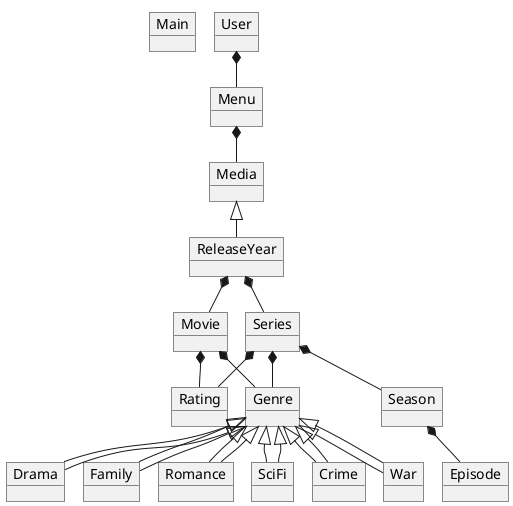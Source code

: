 @startuml
'https://plantuml.com/object-diagram
!pragma layout smetana
object Main
object Menu
object User
object Media
object Movie
object Series
object Crime
object War
object Drama
object Family
object Romance
object SciFi
object Season
object Episode
object ReleaseYear
object Rating
object Genre

User *-- Menu
Menu *-- Media
Media <|-- ReleaseYear
ReleaseYear *-- Movie
ReleaseYear *-- Series
Season *-- Episode
Series *-- Season
Movie *-- Genre
Series *-- Genre

Genre <|-- Crime
Genre <|-- Crime
Genre <|-- War
Genre <|-- War
Genre <|-- Drama
Genre <|-- Drama
Genre <|-- Family
Genre <|-- Family
Genre <|-- Romance
Genre <|-- Romance
Genre <|-- SciFi
Genre <|-- SciFi
Series *-- Rating
Movie *-- Rating



@enduml
